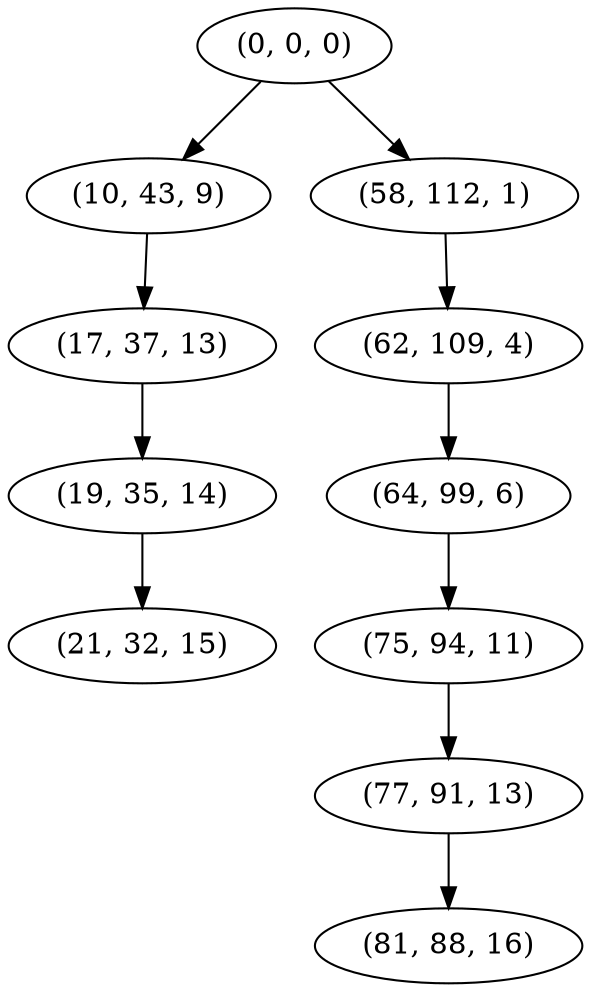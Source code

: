 digraph tree {
    "(0, 0, 0)";
    "(10, 43, 9)";
    "(17, 37, 13)";
    "(19, 35, 14)";
    "(21, 32, 15)";
    "(58, 112, 1)";
    "(62, 109, 4)";
    "(64, 99, 6)";
    "(75, 94, 11)";
    "(77, 91, 13)";
    "(81, 88, 16)";
    "(0, 0, 0)" -> "(10, 43, 9)";
    "(0, 0, 0)" -> "(58, 112, 1)";
    "(10, 43, 9)" -> "(17, 37, 13)";
    "(17, 37, 13)" -> "(19, 35, 14)";
    "(19, 35, 14)" -> "(21, 32, 15)";
    "(58, 112, 1)" -> "(62, 109, 4)";
    "(62, 109, 4)" -> "(64, 99, 6)";
    "(64, 99, 6)" -> "(75, 94, 11)";
    "(75, 94, 11)" -> "(77, 91, 13)";
    "(77, 91, 13)" -> "(81, 88, 16)";
}
